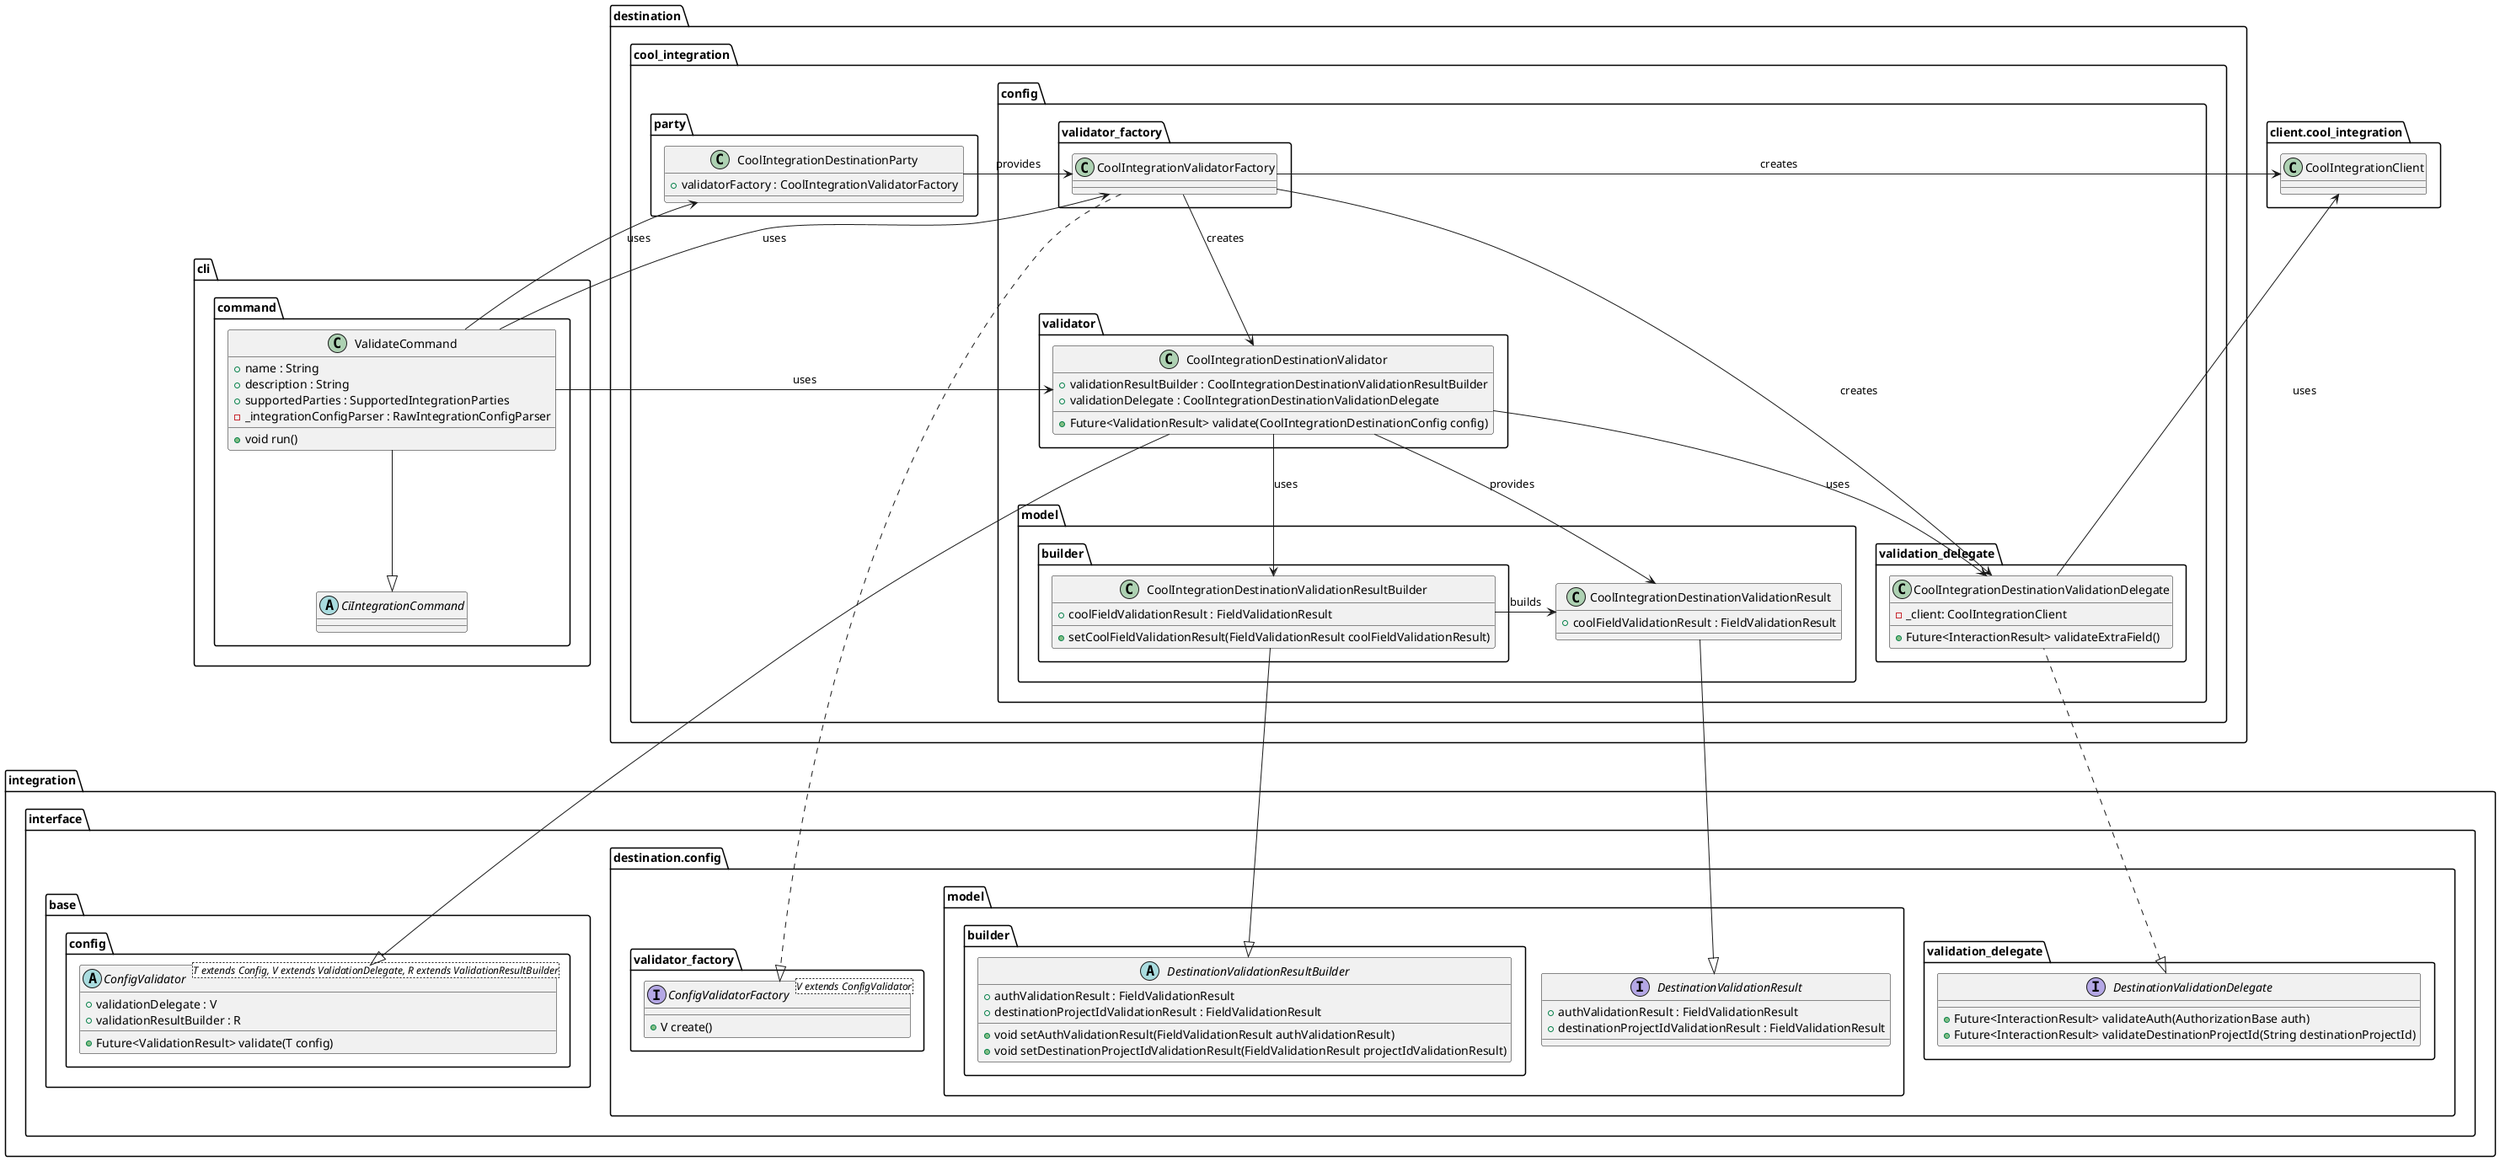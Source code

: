 @startuml ci_integrations_config_validator_class_diagram

    package integration.interface {

        package base.config {
            abstract class ConfigValidator<T extends Config, V extends ValidationDelegate, R extends ValidationResultBuilder> {
                + validationDelegate : V
                + validationResultBuilder : R

                + Future<ValidationResult> validate(T config)
            }
        }

        package destination.config as interface_config {

            package validation_delegate as interface_delegate {
                interface DestinationValidationDelegate {
                    + Future<InteractionResult> validateAuth(AuthorizationBase auth)
                    + Future<InteractionResult> validateDestinationProjectId(String destinationProjectId)
                }
            }

            package validator_factory as interface_factory {
                interface ConfigValidatorFactory<V extends ConfigValidator> {
                    + V create()
                }
            }

            package model as interface_model {
                package builder {
                    abstract class DestinationValidationResultBuilder {
                        + authValidationResult : FieldValidationResult
                        + destinationProjectIdValidationResult : FieldValidationResult

                        + void setAuthValidationResult(FieldValidationResult authValidationResult)
                        + void setDestinationProjectIdValidationResult(FieldValidationResult projectIdValidationResult)
                    }
                }

                interface DestinationValidationResult {
                    + authValidationResult : FieldValidationResult
                    + destinationProjectIdValidationResult : FieldValidationResult
                }
            }

        }
    }

    package destination.cool_integration {

        package party {
            class CoolIntegrationDestinationParty {
                + validatorFactory : CoolIntegrationValidatorFactory
            }
        }

        package config as cool_integration_config {
            package validator as cool_integration_validator {
                class CoolIntegrationDestinationValidator {
                    + validationResultBuilder : CoolIntegrationDestinationValidationResultBuilder
                    + validationDelegate : CoolIntegrationDestinationValidationDelegate

                    + Future<ValidationResult> validate(CoolIntegrationDestinationConfig config)
                }
            }

            package validator_factory as cool_integration_validator_validator_factory {
                class CoolIntegrationValidatorFactory {}
            }

            package validation_delegate {
                class CoolIntegrationDestinationValidationDelegate {
                    - _client: CoolIntegrationClient

                    + Future<InteractionResult> validateExtraField()
                }
            }

            package model as cool_integration_model {
                package builder as cool_integration_builder {
                    class CoolIntegrationDestinationValidationResultBuilder {
                        + coolFieldValidationResult : FieldValidationResult

                        + setCoolFieldValidationResult(FieldValidationResult coolFieldValidationResult)
                    }
                }

                class CoolIntegrationDestinationValidationResult {
                    + coolFieldValidationResult : FieldValidationResult
                }
            }
        }
    }

    package client.cool_integration as client_cool_integration {
        class CoolIntegrationClient {}
    }

    package cli.command {
        abstract class CiIntegrationCommand {}

        class ValidateCommand {
            + name : String
            + description : String
            + supportedParties : SupportedIntegrationParties
            - _integrationConfigParser : RawIntegrationConfigParser

            + void run()
        }
    }

    CoolIntegrationDestinationValidator --> CoolIntegrationDestinationValidationDelegate : uses
    CoolIntegrationDestinationValidationDelegate --> CoolIntegrationClient : uses
    CoolIntegrationValidatorFactory --> CoolIntegrationDestinationValidator : creates
    CoolIntegrationValidatorFactory --> CoolIntegrationClient : creates
    CoolIntegrationValidatorFactory --> CoolIntegrationDestinationValidationDelegate : creates

    ValidateCommand -down-|> CiIntegrationCommand
    ValidateCommand -left-> CoolIntegrationDestinationValidator : uses
    ValidateCommand -left-> CoolIntegrationValidatorFactory : uses
    ValidateCommand -left-> CoolIntegrationDestinationParty : uses

    CoolIntegrationDestinationParty -right-> CoolIntegrationValidatorFactory : provides

    CoolIntegrationDestinationValidationDelegate .left.|> DestinationValidationDelegate
    CoolIntegrationDestinationValidationResult -down-|> DestinationValidationResult
    CoolIntegrationDestinationValidationResultBuilder -down-|> DestinationValidationResultBuilder
    
    CoolIntegrationDestinationValidator --> CoolIntegrationDestinationValidationResultBuilder : uses
    CoolIntegrationDestinationValidator --> CoolIntegrationDestinationValidationResult : provides
    CoolIntegrationDestinationValidator -down-|> ConfigValidator

    CoolIntegrationDestinationValidationResultBuilder -right-> CoolIntegrationDestinationValidationResult : builds

    CoolIntegrationValidatorFactory ..|> ConfigValidatorFactory

    CoolIntegrationValidatorFactory -[hidden]left-> CoolIntegrationClient
    DestinationValidationDelegate -[hidden]right-> DestinationValidationResult

    DestinationValidationResult -[hidden]left-> CoolIntegrationDestinationValidationResultBuilder

@enduml
